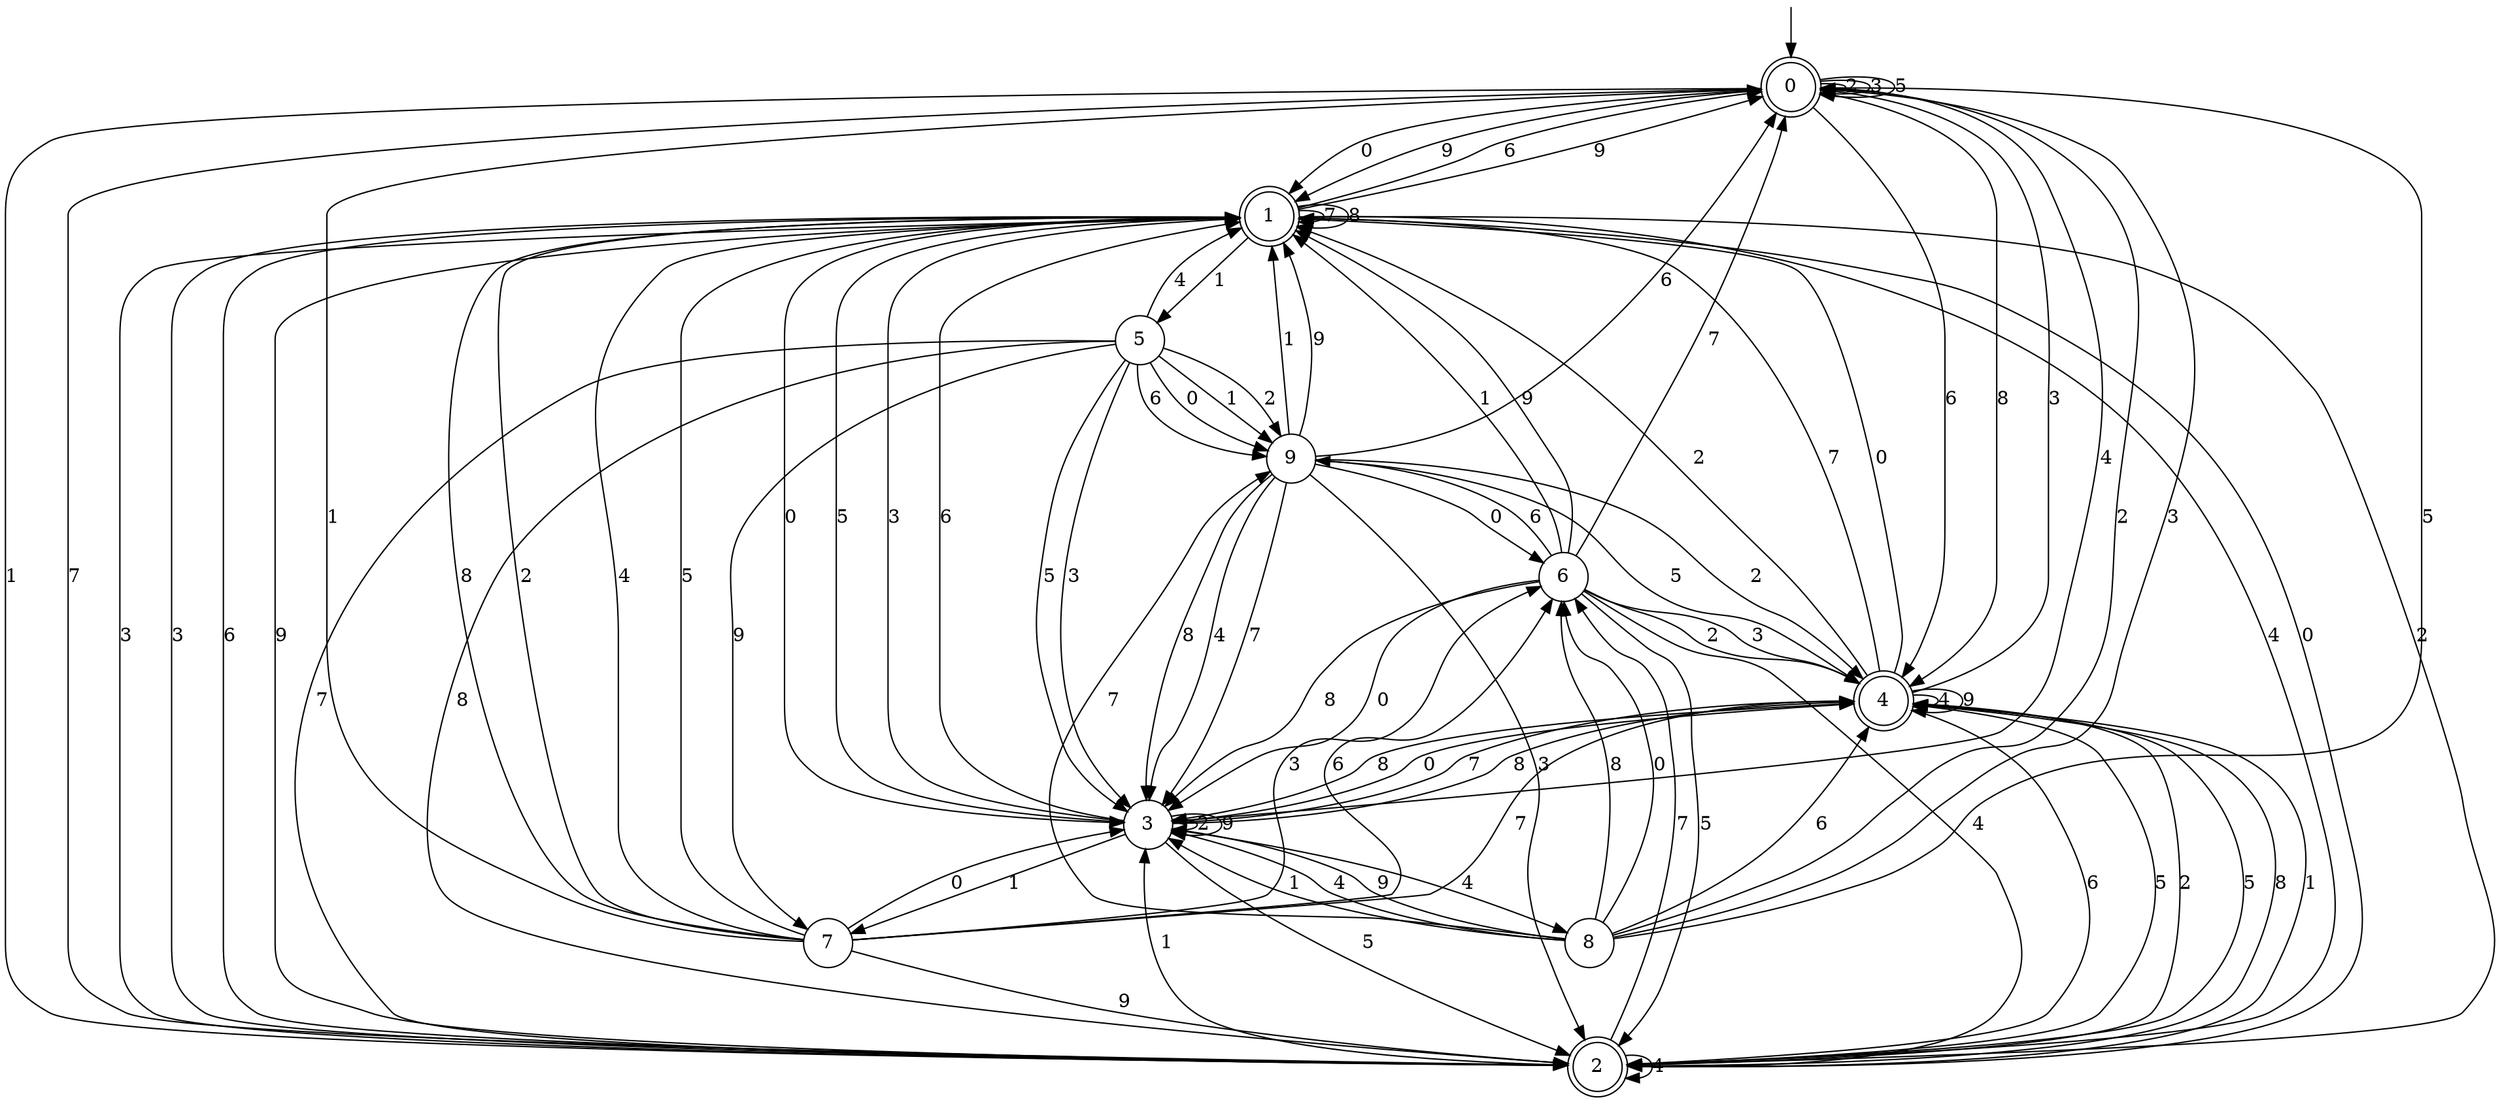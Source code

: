 digraph g {

	s0 [shape="doublecircle" label="0"];
	s1 [shape="doublecircle" label="1"];
	s2 [shape="doublecircle" label="2"];
	s3 [shape="circle" label="3"];
	s4 [shape="doublecircle" label="4"];
	s5 [shape="circle" label="5"];
	s6 [shape="circle" label="6"];
	s7 [shape="circle" label="7"];
	s8 [shape="circle" label="8"];
	s9 [shape="circle" label="9"];
	s0 -> s1 [label="0"];
	s0 -> s2 [label="1"];
	s0 -> s0 [label="2"];
	s0 -> s0 [label="3"];
	s0 -> s3 [label="4"];
	s0 -> s0 [label="5"];
	s0 -> s4 [label="6"];
	s0 -> s2 [label="7"];
	s0 -> s4 [label="8"];
	s0 -> s1 [label="9"];
	s1 -> s3 [label="0"];
	s1 -> s5 [label="1"];
	s1 -> s2 [label="2"];
	s1 -> s2 [label="3"];
	s1 -> s2 [label="4"];
	s1 -> s3 [label="5"];
	s1 -> s0 [label="6"];
	s1 -> s1 [label="7"];
	s1 -> s1 [label="8"];
	s1 -> s0 [label="9"];
	s2 -> s1 [label="0"];
	s2 -> s3 [label="1"];
	s2 -> s4 [label="2"];
	s2 -> s1 [label="3"];
	s2 -> s2 [label="4"];
	s2 -> s4 [label="5"];
	s2 -> s1 [label="6"];
	s2 -> s6 [label="7"];
	s2 -> s4 [label="8"];
	s2 -> s1 [label="9"];
	s3 -> s4 [label="0"];
	s3 -> s7 [label="1"];
	s3 -> s3 [label="2"];
	s3 -> s1 [label="3"];
	s3 -> s8 [label="4"];
	s3 -> s2 [label="5"];
	s3 -> s1 [label="6"];
	s3 -> s4 [label="7"];
	s3 -> s4 [label="8"];
	s3 -> s3 [label="9"];
	s4 -> s1 [label="0"];
	s4 -> s2 [label="1"];
	s4 -> s1 [label="2"];
	s4 -> s0 [label="3"];
	s4 -> s4 [label="4"];
	s4 -> s2 [label="5"];
	s4 -> s2 [label="6"];
	s4 -> s1 [label="7"];
	s4 -> s3 [label="8"];
	s4 -> s4 [label="9"];
	s5 -> s9 [label="0"];
	s5 -> s9 [label="1"];
	s5 -> s9 [label="2"];
	s5 -> s3 [label="3"];
	s5 -> s1 [label="4"];
	s5 -> s3 [label="5"];
	s5 -> s9 [label="6"];
	s5 -> s2 [label="7"];
	s5 -> s2 [label="8"];
	s5 -> s7 [label="9"];
	s6 -> s3 [label="0"];
	s6 -> s1 [label="1"];
	s6 -> s4 [label="2"];
	s6 -> s4 [label="3"];
	s6 -> s2 [label="4"];
	s6 -> s2 [label="5"];
	s6 -> s9 [label="6"];
	s6 -> s0 [label="7"];
	s6 -> s3 [label="8"];
	s6 -> s1 [label="9"];
	s7 -> s3 [label="0"];
	s7 -> s0 [label="1"];
	s7 -> s1 [label="2"];
	s7 -> s6 [label="3"];
	s7 -> s1 [label="4"];
	s7 -> s1 [label="5"];
	s7 -> s6 [label="6"];
	s7 -> s4 [label="7"];
	s7 -> s1 [label="8"];
	s7 -> s2 [label="9"];
	s8 -> s6 [label="0"];
	s8 -> s3 [label="1"];
	s8 -> s0 [label="2"];
	s8 -> s0 [label="3"];
	s8 -> s3 [label="4"];
	s8 -> s0 [label="5"];
	s8 -> s4 [label="6"];
	s8 -> s9 [label="7"];
	s8 -> s6 [label="8"];
	s8 -> s3 [label="9"];
	s9 -> s6 [label="0"];
	s9 -> s1 [label="1"];
	s9 -> s4 [label="2"];
	s9 -> s2 [label="3"];
	s9 -> s3 [label="4"];
	s9 -> s4 [label="5"];
	s9 -> s0 [label="6"];
	s9 -> s3 [label="7"];
	s9 -> s3 [label="8"];
	s9 -> s1 [label="9"];

__start0 [label="" shape="none" width="0" height="0"];
__start0 -> s0;

}
